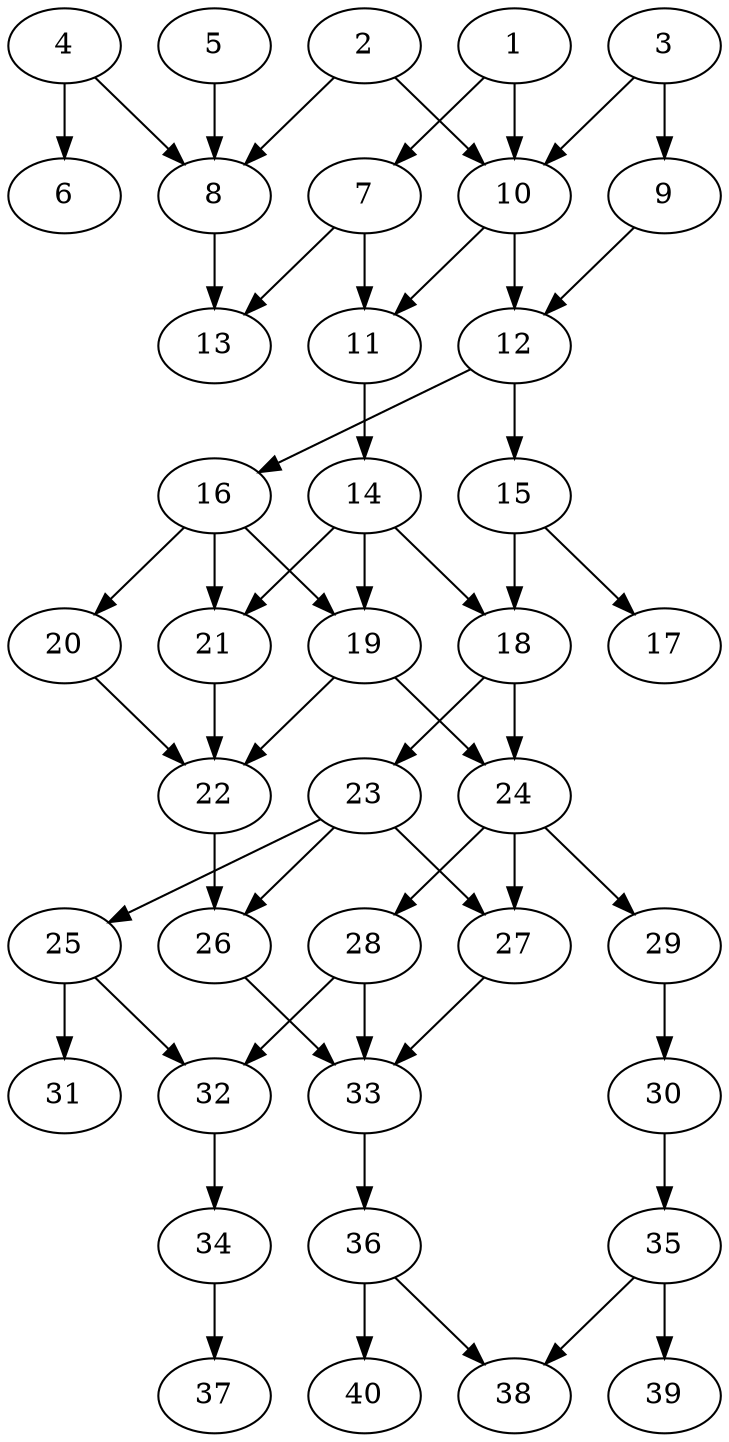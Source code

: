 // DAG automatically generated by daggen at Tue Aug  6 16:28:35 2019
// ./daggen --dot -n 40 --ccr 0.3 --fat 0.4 --regular 0.5 --density 0.5 --mindata 5242880 --maxdata 52428800 
digraph G {
  1 [size="90521600", alpha="0.05", expect_size="27156480"] 
  1 -> 7 [size ="27156480"]
  1 -> 10 [size ="27156480"]
  2 [size="42980693", alpha="0.04", expect_size="12894208"] 
  2 -> 8 [size ="12894208"]
  2 -> 10 [size ="12894208"]
  3 [size="81155413", alpha="0.20", expect_size="24346624"] 
  3 -> 9 [size ="24346624"]
  3 -> 10 [size ="24346624"]
  4 [size="25552213", alpha="0.04", expect_size="7665664"] 
  4 -> 6 [size ="7665664"]
  4 -> 8 [size ="7665664"]
  5 [size="147275093", alpha="0.16", expect_size="44182528"] 
  5 -> 8 [size ="44182528"]
  6 [size="28859733", alpha="0.16", expect_size="8657920"] 
  7 [size="169830400", alpha="0.19", expect_size="50949120"] 
  7 -> 11 [size ="50949120"]
  7 -> 13 [size ="50949120"]
  8 [size="163242667", alpha="0.05", expect_size="48972800"] 
  8 -> 13 [size ="48972800"]
  9 [size="60521813", alpha="0.13", expect_size="18156544"] 
  9 -> 12 [size ="18156544"]
  10 [size="53725867", alpha="0.00", expect_size="16117760"] 
  10 -> 11 [size ="16117760"]
  10 -> 12 [size ="16117760"]
  11 [size="46960640", alpha="0.16", expect_size="14088192"] 
  11 -> 14 [size ="14088192"]
  12 [size="89654613", alpha="0.07", expect_size="26896384"] 
  12 -> 15 [size ="26896384"]
  12 -> 16 [size ="26896384"]
  13 [size="120067413", alpha="0.16", expect_size="36020224"] 
  14 [size="116971520", alpha="0.03", expect_size="35091456"] 
  14 -> 18 [size ="35091456"]
  14 -> 19 [size ="35091456"]
  14 -> 21 [size ="35091456"]
  15 [size="149179733", alpha="0.08", expect_size="44753920"] 
  15 -> 17 [size ="44753920"]
  15 -> 18 [size ="44753920"]
  16 [size="119586133", alpha="0.18", expect_size="35875840"] 
  16 -> 19 [size ="35875840"]
  16 -> 20 [size ="35875840"]
  16 -> 21 [size ="35875840"]
  17 [size="87777280", alpha="0.13", expect_size="26333184"] 
  18 [size="80319147", alpha="0.07", expect_size="24095744"] 
  18 -> 23 [size ="24095744"]
  18 -> 24 [size ="24095744"]
  19 [size="120221013", alpha="0.18", expect_size="36066304"] 
  19 -> 22 [size ="36066304"]
  19 -> 24 [size ="36066304"]
  20 [size="62522027", alpha="0.02", expect_size="18756608"] 
  20 -> 22 [size ="18756608"]
  21 [size="63429973", alpha="0.17", expect_size="19028992"] 
  21 -> 22 [size ="19028992"]
  22 [size="31621120", alpha="0.14", expect_size="9486336"] 
  22 -> 26 [size ="9486336"]
  23 [size="88545280", alpha="0.20", expect_size="26563584"] 
  23 -> 25 [size ="26563584"]
  23 -> 26 [size ="26563584"]
  23 -> 27 [size ="26563584"]
  24 [size="59190613", alpha="0.06", expect_size="17757184"] 
  24 -> 27 [size ="17757184"]
  24 -> 28 [size ="17757184"]
  24 -> 29 [size ="17757184"]
  25 [size="81462613", alpha="0.09", expect_size="24438784"] 
  25 -> 31 [size ="24438784"]
  25 -> 32 [size ="24438784"]
  26 [size="141684053", alpha="0.14", expect_size="42505216"] 
  26 -> 33 [size ="42505216"]
  27 [size="127337813", alpha="0.17", expect_size="38201344"] 
  27 -> 33 [size ="38201344"]
  28 [size="75240107", alpha="0.20", expect_size="22572032"] 
  28 -> 32 [size ="22572032"]
  28 -> 33 [size ="22572032"]
  29 [size="129235627", alpha="0.08", expect_size="38770688"] 
  29 -> 30 [size ="38770688"]
  30 [size="110400853", alpha="0.00", expect_size="33120256"] 
  30 -> 35 [size ="33120256"]
  31 [size="129921707", alpha="0.16", expect_size="38976512"] 
  32 [size="103557120", alpha="0.02", expect_size="31067136"] 
  32 -> 34 [size ="31067136"]
  33 [size="56814933", alpha="0.00", expect_size="17044480"] 
  33 -> 36 [size ="17044480"]
  34 [size="53374293", alpha="0.11", expect_size="16012288"] 
  34 -> 37 [size ="16012288"]
  35 [size="101311147", alpha="0.19", expect_size="30393344"] 
  35 -> 38 [size ="30393344"]
  35 -> 39 [size ="30393344"]
  36 [size="173144747", alpha="0.00", expect_size="51943424"] 
  36 -> 38 [size ="51943424"]
  36 -> 40 [size ="51943424"]
  37 [size="122968747", alpha="0.10", expect_size="36890624"] 
  38 [size="103140693", alpha="0.08", expect_size="30942208"] 
  39 [size="102144000", alpha="0.18", expect_size="30643200"] 
  40 [size="163027627", alpha="0.15", expect_size="48908288"] 
}
